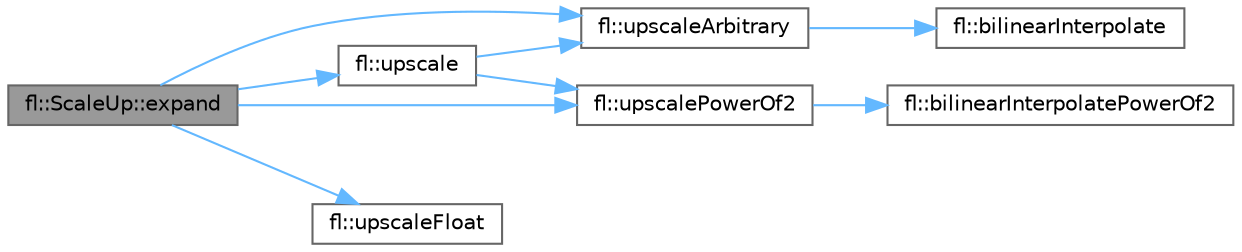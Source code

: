 digraph "fl::ScaleUp::expand"
{
 // INTERACTIVE_SVG=YES
 // LATEX_PDF_SIZE
  bgcolor="transparent";
  edge [fontname=Helvetica,fontsize=10,labelfontname=Helvetica,labelfontsize=10];
  node [fontname=Helvetica,fontsize=10,shape=box,height=0.2,width=0.4];
  rankdir="LR";
  Node1 [id="Node000001",label="fl::ScaleUp::expand",height=0.2,width=0.4,color="gray40", fillcolor="grey60", style="filled", fontcolor="black",tooltip=" "];
  Node1 -> Node2 [id="edge1_Node000001_Node000002",color="steelblue1",style="solid",tooltip=" "];
  Node2 [id="Node000002",label="fl::upscale",height=0.2,width=0.4,color="grey40", fillcolor="white", style="filled",URL="$d4/d36/namespacefl_a111ba754b48942237db55be314bf5a23.html#a111ba754b48942237db55be314bf5a23",tooltip=" "];
  Node2 -> Node3 [id="edge2_Node000002_Node000003",color="steelblue1",style="solid",tooltip=" "];
  Node3 [id="Node000003",label="fl::upscaleArbitrary",height=0.2,width=0.4,color="grey40", fillcolor="white", style="filled",URL="$d4/d36/namespacefl_a24f105d99ab32936dacbf815c54f320c.html#a24f105d99ab32936dacbf815c54f320c",tooltip="Performs bilinear interpolation for upscaling an image."];
  Node3 -> Node4 [id="edge3_Node000003_Node000004",color="steelblue1",style="solid",tooltip=" "];
  Node4 [id="Node000004",label="fl::bilinearInterpolate",height=0.2,width=0.4,color="grey40", fillcolor="white", style="filled",URL="$d4/d36/namespacefl_a2e4fe67035df871b23df6b907ca338c8.html#a2e4fe67035df871b23df6b907ca338c8",tooltip=" "];
  Node2 -> Node5 [id="edge4_Node000002_Node000005",color="steelblue1",style="solid",tooltip=" "];
  Node5 [id="Node000005",label="fl::upscalePowerOf2",height=0.2,width=0.4,color="grey40", fillcolor="white", style="filled",URL="$d4/d36/namespacefl_a7a1dd8c713699196f2b8b2b55be5a005.html#a7a1dd8c713699196f2b8b2b55be5a005",tooltip="Performs bilinear interpolation for upscaling an image."];
  Node5 -> Node6 [id="edge5_Node000005_Node000006",color="steelblue1",style="solid",tooltip=" "];
  Node6 [id="Node000006",label="fl::bilinearInterpolatePowerOf2",height=0.2,width=0.4,color="grey40", fillcolor="white", style="filled",URL="$d4/d36/namespacefl_a31d30c7ed12b05422e7aa7f03c25fb07.html#a31d30c7ed12b05422e7aa7f03c25fb07",tooltip=" "];
  Node1 -> Node3 [id="edge6_Node000001_Node000003",color="steelblue1",style="solid",tooltip=" "];
  Node1 -> Node7 [id="edge7_Node000001_Node000007",color="steelblue1",style="solid",tooltip=" "];
  Node7 [id="Node000007",label="fl::upscaleFloat",height=0.2,width=0.4,color="grey40", fillcolor="white", style="filled",URL="$d4/d36/namespacefl_a299d56a7ab9fd6d6cd5a43baeed44842.html#a299d56a7ab9fd6d6cd5a43baeed44842",tooltip=" "];
  Node1 -> Node5 [id="edge8_Node000001_Node000005",color="steelblue1",style="solid",tooltip=" "];
}
